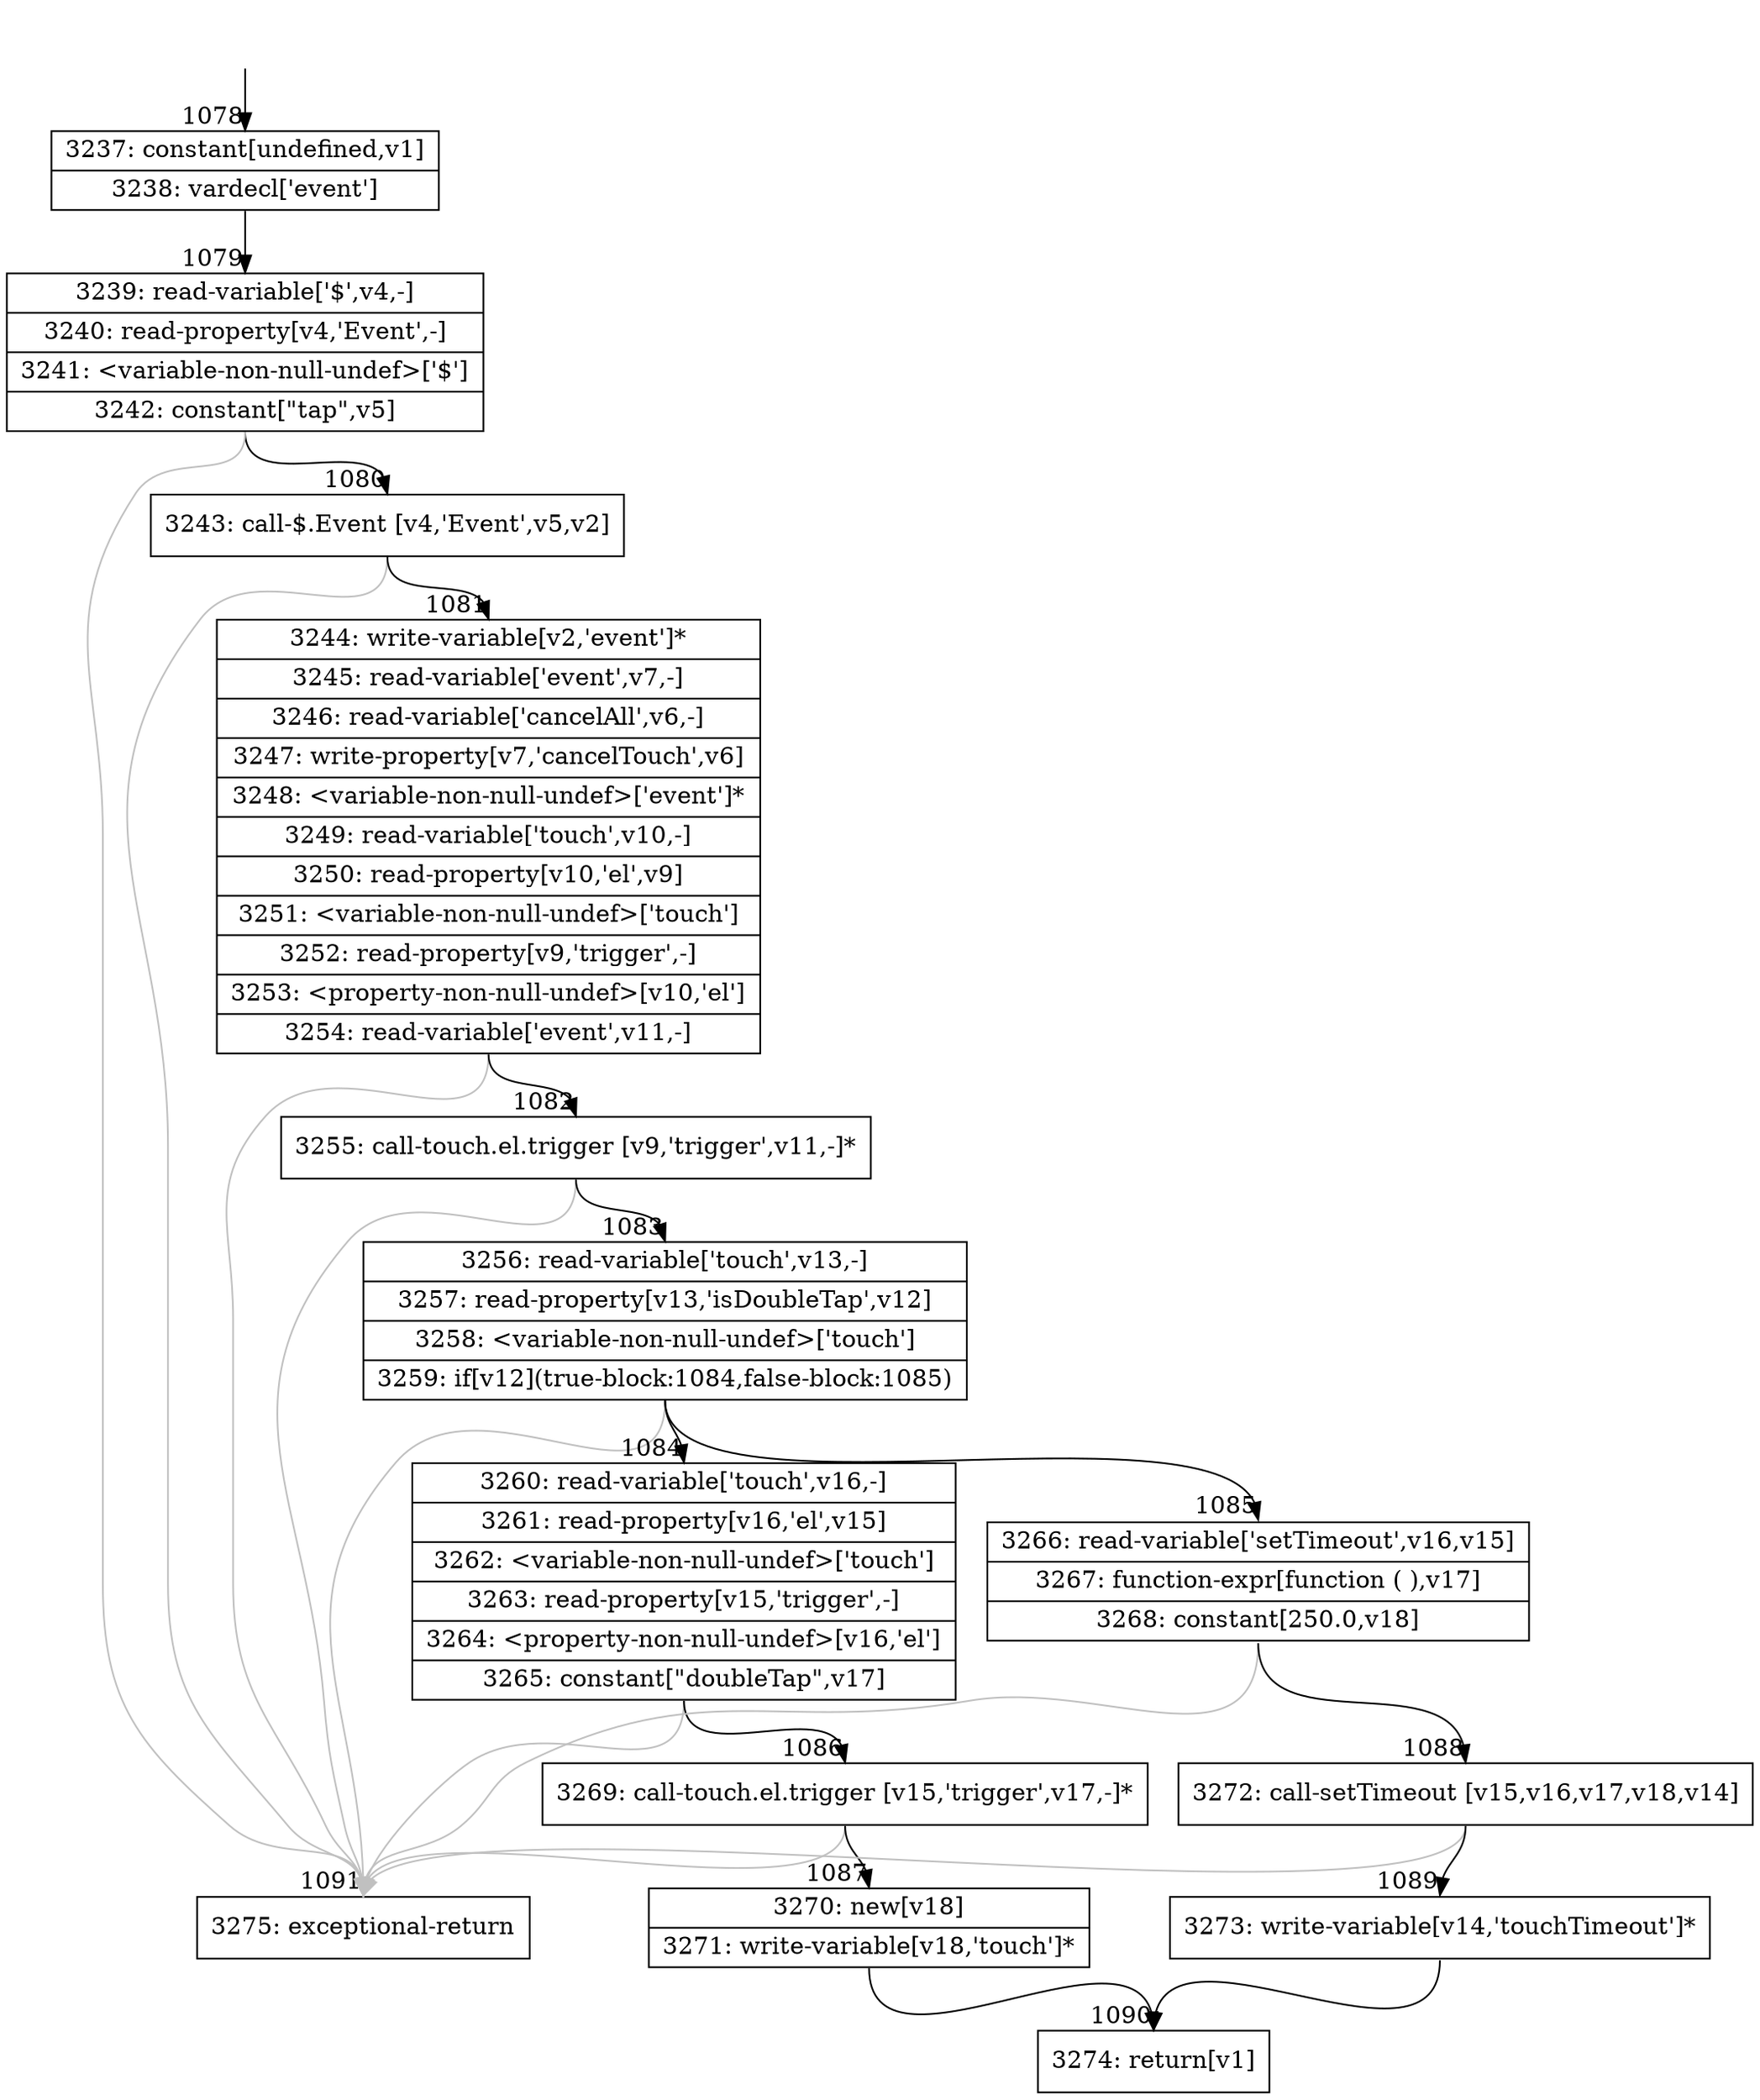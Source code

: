 digraph {
rankdir="TD"
BB_entry86[shape=none,label=""];
BB_entry86 -> BB1078 [tailport=s, headport=n, headlabel="    1078"]
BB1078 [shape=record label="{3237: constant[undefined,v1]|3238: vardecl['event']}" ] 
BB1078 -> BB1079 [tailport=s, headport=n, headlabel="      1079"]
BB1079 [shape=record label="{3239: read-variable['$',v4,-]|3240: read-property[v4,'Event',-]|3241: \<variable-non-null-undef\>['$']|3242: constant[\"tap\",v5]}" ] 
BB1079 -> BB1080 [tailport=s, headport=n, headlabel="      1080"]
BB1079 -> BB1091 [tailport=s, headport=n, color=gray, headlabel="      1091"]
BB1080 [shape=record label="{3243: call-$.Event [v4,'Event',v5,v2]}" ] 
BB1080 -> BB1081 [tailport=s, headport=n, headlabel="      1081"]
BB1080 -> BB1091 [tailport=s, headport=n, color=gray]
BB1081 [shape=record label="{3244: write-variable[v2,'event']*|3245: read-variable['event',v7,-]|3246: read-variable['cancelAll',v6,-]|3247: write-property[v7,'cancelTouch',v6]|3248: \<variable-non-null-undef\>['event']*|3249: read-variable['touch',v10,-]|3250: read-property[v10,'el',v9]|3251: \<variable-non-null-undef\>['touch']|3252: read-property[v9,'trigger',-]|3253: \<property-non-null-undef\>[v10,'el']|3254: read-variable['event',v11,-]}" ] 
BB1081 -> BB1082 [tailport=s, headport=n, headlabel="      1082"]
BB1081 -> BB1091 [tailport=s, headport=n, color=gray]
BB1082 [shape=record label="{3255: call-touch.el.trigger [v9,'trigger',v11,-]*}" ] 
BB1082 -> BB1083 [tailport=s, headport=n, headlabel="      1083"]
BB1082 -> BB1091 [tailport=s, headport=n, color=gray]
BB1083 [shape=record label="{3256: read-variable['touch',v13,-]|3257: read-property[v13,'isDoubleTap',v12]|3258: \<variable-non-null-undef\>['touch']|3259: if[v12](true-block:1084,false-block:1085)}" ] 
BB1083 -> BB1084 [tailport=s, headport=n, headlabel="      1084"]
BB1083 -> BB1085 [tailport=s, headport=n, headlabel="      1085"]
BB1083 -> BB1091 [tailport=s, headport=n, color=gray]
BB1084 [shape=record label="{3260: read-variable['touch',v16,-]|3261: read-property[v16,'el',v15]|3262: \<variable-non-null-undef\>['touch']|3263: read-property[v15,'trigger',-]|3264: \<property-non-null-undef\>[v16,'el']|3265: constant[\"doubleTap\",v17]}" ] 
BB1084 -> BB1086 [tailport=s, headport=n, headlabel="      1086"]
BB1084 -> BB1091 [tailport=s, headport=n, color=gray]
BB1085 [shape=record label="{3266: read-variable['setTimeout',v16,v15]|3267: function-expr[function ( ),v17]|3268: constant[250.0,v18]}" ] 
BB1085 -> BB1088 [tailport=s, headport=n, headlabel="      1088"]
BB1085 -> BB1091 [tailport=s, headport=n, color=gray]
BB1086 [shape=record label="{3269: call-touch.el.trigger [v15,'trigger',v17,-]*}" ] 
BB1086 -> BB1087 [tailport=s, headport=n, headlabel="      1087"]
BB1086 -> BB1091 [tailport=s, headport=n, color=gray]
BB1087 [shape=record label="{3270: new[v18]|3271: write-variable[v18,'touch']*}" ] 
BB1087 -> BB1090 [tailport=s, headport=n, headlabel="      1090"]
BB1088 [shape=record label="{3272: call-setTimeout [v15,v16,v17,v18,v14]}" ] 
BB1088 -> BB1089 [tailport=s, headport=n, headlabel="      1089"]
BB1088 -> BB1091 [tailport=s, headport=n, color=gray]
BB1089 [shape=record label="{3273: write-variable[v14,'touchTimeout']*}" ] 
BB1089 -> BB1090 [tailport=s, headport=n]
BB1090 [shape=record label="{3274: return[v1]}" ] 
BB1091 [shape=record label="{3275: exceptional-return}" ] 
//#$~ 868
}
